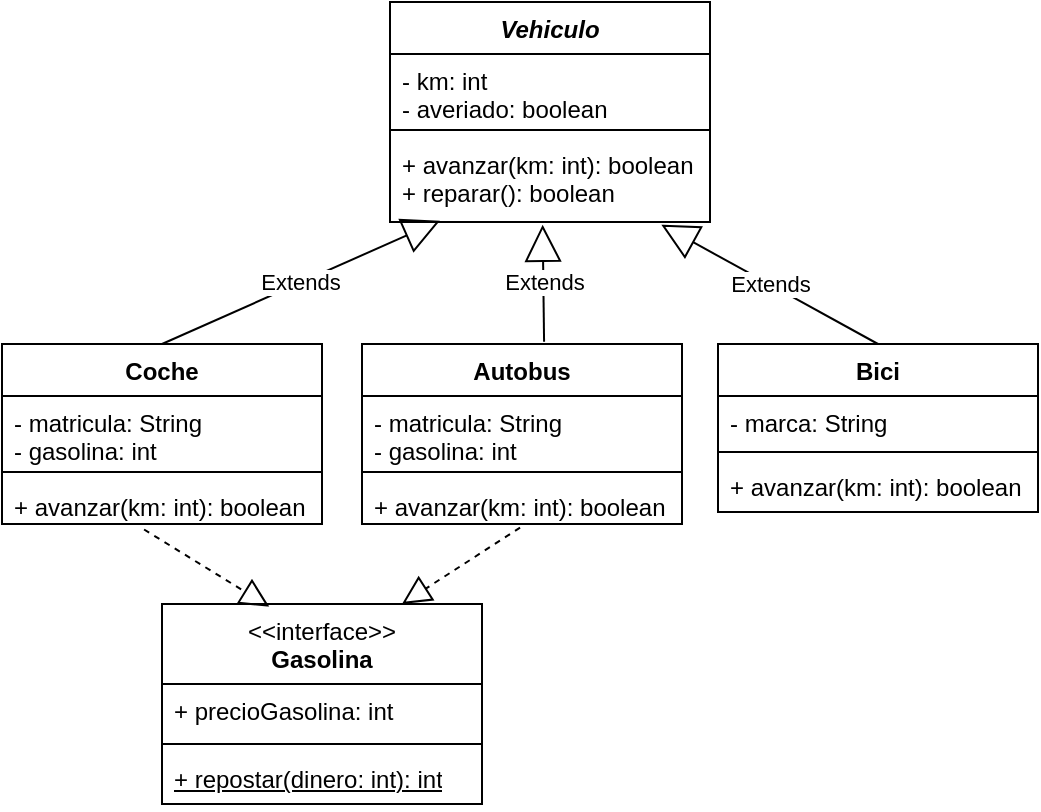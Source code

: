 <mxfile version="21.1.0" type="device">
  <diagram name="Page-1" id="MYLZcDP5FaZRCI_9wE6w">
    <mxGraphModel dx="794" dy="462" grid="1" gridSize="10" guides="1" tooltips="1" connect="1" arrows="1" fold="1" page="1" pageScale="1" pageWidth="850" pageHeight="1100" math="0" shadow="0">
      <root>
        <mxCell id="0" />
        <mxCell id="1" parent="0" />
        <mxCell id="FkqEKAGooBpk5dgnKz9U-2" value="&lt;i&gt;Vehiculo&lt;/i&gt;" style="swimlane;fontStyle=1;align=center;verticalAlign=top;childLayout=stackLayout;horizontal=1;startSize=26;horizontalStack=0;resizeParent=1;resizeParentMax=0;resizeLast=0;collapsible=1;marginBottom=0;whiteSpace=wrap;html=1;" vertex="1" parent="1">
          <mxGeometry x="354" y="69" width="160" height="110" as="geometry" />
        </mxCell>
        <mxCell id="FkqEKAGooBpk5dgnKz9U-3" value="- km: int&lt;br&gt;- averiado: boolean" style="text;strokeColor=none;fillColor=none;align=left;verticalAlign=top;spacingLeft=4;spacingRight=4;overflow=hidden;rotatable=0;points=[[0,0.5],[1,0.5]];portConstraint=eastwest;whiteSpace=wrap;html=1;" vertex="1" parent="FkqEKAGooBpk5dgnKz9U-2">
          <mxGeometry y="26" width="160" height="34" as="geometry" />
        </mxCell>
        <mxCell id="FkqEKAGooBpk5dgnKz9U-4" value="" style="line;strokeWidth=1;fillColor=none;align=left;verticalAlign=middle;spacingTop=-1;spacingLeft=3;spacingRight=3;rotatable=0;labelPosition=right;points=[];portConstraint=eastwest;strokeColor=inherit;" vertex="1" parent="FkqEKAGooBpk5dgnKz9U-2">
          <mxGeometry y="60" width="160" height="8" as="geometry" />
        </mxCell>
        <mxCell id="FkqEKAGooBpk5dgnKz9U-5" value="+ avanzar(km: int): boolean&lt;br&gt;+ reparar(): boolean" style="text;strokeColor=none;fillColor=none;align=left;verticalAlign=top;spacingLeft=4;spacingRight=4;overflow=hidden;rotatable=0;points=[[0,0.5],[1,0.5]];portConstraint=eastwest;whiteSpace=wrap;html=1;" vertex="1" parent="FkqEKAGooBpk5dgnKz9U-2">
          <mxGeometry y="68" width="160" height="42" as="geometry" />
        </mxCell>
        <mxCell id="FkqEKAGooBpk5dgnKz9U-6" value="Coche" style="swimlane;fontStyle=1;align=center;verticalAlign=top;childLayout=stackLayout;horizontal=1;startSize=26;horizontalStack=0;resizeParent=1;resizeParentMax=0;resizeLast=0;collapsible=1;marginBottom=0;whiteSpace=wrap;html=1;" vertex="1" parent="1">
          <mxGeometry x="160" y="240" width="160" height="90" as="geometry" />
        </mxCell>
        <mxCell id="FkqEKAGooBpk5dgnKz9U-7" value="- matricula: String&lt;br&gt;- gasolina: int" style="text;strokeColor=none;fillColor=none;align=left;verticalAlign=top;spacingLeft=4;spacingRight=4;overflow=hidden;rotatable=0;points=[[0,0.5],[1,0.5]];portConstraint=eastwest;whiteSpace=wrap;html=1;" vertex="1" parent="FkqEKAGooBpk5dgnKz9U-6">
          <mxGeometry y="26" width="160" height="34" as="geometry" />
        </mxCell>
        <mxCell id="FkqEKAGooBpk5dgnKz9U-8" value="" style="line;strokeWidth=1;fillColor=none;align=left;verticalAlign=middle;spacingTop=-1;spacingLeft=3;spacingRight=3;rotatable=0;labelPosition=right;points=[];portConstraint=eastwest;strokeColor=inherit;" vertex="1" parent="FkqEKAGooBpk5dgnKz9U-6">
          <mxGeometry y="60" width="160" height="8" as="geometry" />
        </mxCell>
        <mxCell id="FkqEKAGooBpk5dgnKz9U-9" value="+ avanzar(km: int): boolean&lt;br&gt;" style="text;strokeColor=none;fillColor=none;align=left;verticalAlign=top;spacingLeft=4;spacingRight=4;overflow=hidden;rotatable=0;points=[[0,0.5],[1,0.5]];portConstraint=eastwest;whiteSpace=wrap;html=1;" vertex="1" parent="FkqEKAGooBpk5dgnKz9U-6">
          <mxGeometry y="68" width="160" height="22" as="geometry" />
        </mxCell>
        <mxCell id="FkqEKAGooBpk5dgnKz9U-10" value="Autobus" style="swimlane;fontStyle=1;align=center;verticalAlign=top;childLayout=stackLayout;horizontal=1;startSize=26;horizontalStack=0;resizeParent=1;resizeParentMax=0;resizeLast=0;collapsible=1;marginBottom=0;whiteSpace=wrap;html=1;" vertex="1" parent="1">
          <mxGeometry x="340" y="240" width="160" height="90" as="geometry" />
        </mxCell>
        <mxCell id="FkqEKAGooBpk5dgnKz9U-11" value="- matricula: String&lt;br&gt;- gasolina: int" style="text;strokeColor=none;fillColor=none;align=left;verticalAlign=top;spacingLeft=4;spacingRight=4;overflow=hidden;rotatable=0;points=[[0,0.5],[1,0.5]];portConstraint=eastwest;whiteSpace=wrap;html=1;" vertex="1" parent="FkqEKAGooBpk5dgnKz9U-10">
          <mxGeometry y="26" width="160" height="34" as="geometry" />
        </mxCell>
        <mxCell id="FkqEKAGooBpk5dgnKz9U-12" value="" style="line;strokeWidth=1;fillColor=none;align=left;verticalAlign=middle;spacingTop=-1;spacingLeft=3;spacingRight=3;rotatable=0;labelPosition=right;points=[];portConstraint=eastwest;strokeColor=inherit;" vertex="1" parent="FkqEKAGooBpk5dgnKz9U-10">
          <mxGeometry y="60" width="160" height="8" as="geometry" />
        </mxCell>
        <mxCell id="FkqEKAGooBpk5dgnKz9U-13" value="+ avanzar(km: int): boolean&lt;br&gt;" style="text;strokeColor=none;fillColor=none;align=left;verticalAlign=top;spacingLeft=4;spacingRight=4;overflow=hidden;rotatable=0;points=[[0,0.5],[1,0.5]];portConstraint=eastwest;whiteSpace=wrap;html=1;" vertex="1" parent="FkqEKAGooBpk5dgnKz9U-10">
          <mxGeometry y="68" width="160" height="22" as="geometry" />
        </mxCell>
        <mxCell id="FkqEKAGooBpk5dgnKz9U-14" value="Bici" style="swimlane;fontStyle=1;align=center;verticalAlign=top;childLayout=stackLayout;horizontal=1;startSize=26;horizontalStack=0;resizeParent=1;resizeParentMax=0;resizeLast=0;collapsible=1;marginBottom=0;whiteSpace=wrap;html=1;" vertex="1" parent="1">
          <mxGeometry x="518" y="240" width="160" height="84" as="geometry" />
        </mxCell>
        <mxCell id="FkqEKAGooBpk5dgnKz9U-15" value="- marca: String" style="text;strokeColor=none;fillColor=none;align=left;verticalAlign=top;spacingLeft=4;spacingRight=4;overflow=hidden;rotatable=0;points=[[0,0.5],[1,0.5]];portConstraint=eastwest;whiteSpace=wrap;html=1;" vertex="1" parent="FkqEKAGooBpk5dgnKz9U-14">
          <mxGeometry y="26" width="160" height="24" as="geometry" />
        </mxCell>
        <mxCell id="FkqEKAGooBpk5dgnKz9U-16" value="" style="line;strokeWidth=1;fillColor=none;align=left;verticalAlign=middle;spacingTop=-1;spacingLeft=3;spacingRight=3;rotatable=0;labelPosition=right;points=[];portConstraint=eastwest;strokeColor=inherit;" vertex="1" parent="FkqEKAGooBpk5dgnKz9U-14">
          <mxGeometry y="50" width="160" height="8" as="geometry" />
        </mxCell>
        <mxCell id="FkqEKAGooBpk5dgnKz9U-17" value="+ avanzar(km: int): boolean" style="text;strokeColor=none;fillColor=none;align=left;verticalAlign=top;spacingLeft=4;spacingRight=4;overflow=hidden;rotatable=0;points=[[0,0.5],[1,0.5]];portConstraint=eastwest;whiteSpace=wrap;html=1;" vertex="1" parent="FkqEKAGooBpk5dgnKz9U-14">
          <mxGeometry y="58" width="160" height="26" as="geometry" />
        </mxCell>
        <mxCell id="FkqEKAGooBpk5dgnKz9U-19" value="&lt;span style=&quot;font-weight: normal;&quot;&gt;&amp;lt;&amp;lt;interface&amp;gt;&amp;gt;&lt;br&gt;&lt;/span&gt;Gasolina" style="swimlane;fontStyle=1;align=center;verticalAlign=top;childLayout=stackLayout;horizontal=1;startSize=40;horizontalStack=0;resizeParent=1;resizeParentMax=0;resizeLast=0;collapsible=1;marginBottom=0;whiteSpace=wrap;html=1;" vertex="1" parent="1">
          <mxGeometry x="240" y="370" width="160" height="100" as="geometry" />
        </mxCell>
        <mxCell id="FkqEKAGooBpk5dgnKz9U-20" value="+ precioGasolina: int" style="text;strokeColor=none;fillColor=none;align=left;verticalAlign=top;spacingLeft=4;spacingRight=4;overflow=hidden;rotatable=0;points=[[0,0.5],[1,0.5]];portConstraint=eastwest;whiteSpace=wrap;html=1;" vertex="1" parent="FkqEKAGooBpk5dgnKz9U-19">
          <mxGeometry y="40" width="160" height="26" as="geometry" />
        </mxCell>
        <mxCell id="FkqEKAGooBpk5dgnKz9U-21" value="" style="line;strokeWidth=1;fillColor=none;align=left;verticalAlign=middle;spacingTop=-1;spacingLeft=3;spacingRight=3;rotatable=0;labelPosition=right;points=[];portConstraint=eastwest;strokeColor=inherit;" vertex="1" parent="FkqEKAGooBpk5dgnKz9U-19">
          <mxGeometry y="66" width="160" height="8" as="geometry" />
        </mxCell>
        <mxCell id="FkqEKAGooBpk5dgnKz9U-22" value="&lt;u&gt;+ repostar(dinero: int): int&lt;/u&gt;" style="text;strokeColor=none;fillColor=none;align=left;verticalAlign=top;spacingLeft=4;spacingRight=4;overflow=hidden;rotatable=0;points=[[0,0.5],[1,0.5]];portConstraint=eastwest;whiteSpace=wrap;html=1;" vertex="1" parent="FkqEKAGooBpk5dgnKz9U-19">
          <mxGeometry y="74" width="160" height="26" as="geometry" />
        </mxCell>
        <mxCell id="FkqEKAGooBpk5dgnKz9U-23" value="Extends" style="endArrow=block;endSize=16;endFill=0;html=1;rounded=0;exitX=0.5;exitY=0;exitDx=0;exitDy=0;entryX=0.156;entryY=0.984;entryDx=0;entryDy=0;entryPerimeter=0;" edge="1" parent="1" source="FkqEKAGooBpk5dgnKz9U-6" target="FkqEKAGooBpk5dgnKz9U-5">
          <mxGeometry width="160" relative="1" as="geometry">
            <mxPoint x="390" y="280" as="sourcePoint" />
            <mxPoint x="550" y="280" as="targetPoint" />
          </mxGeometry>
        </mxCell>
        <mxCell id="FkqEKAGooBpk5dgnKz9U-24" value="Extends" style="endArrow=block;endSize=16;endFill=0;html=1;rounded=0;exitX=0.569;exitY=-0.012;exitDx=0;exitDy=0;entryX=0.477;entryY=1.032;entryDx=0;entryDy=0;entryPerimeter=0;exitPerimeter=0;" edge="1" parent="1" source="FkqEKAGooBpk5dgnKz9U-10" target="FkqEKAGooBpk5dgnKz9U-5">
          <mxGeometry width="160" relative="1" as="geometry">
            <mxPoint x="263" y="240" as="sourcePoint" />
            <mxPoint x="378" y="199" as="targetPoint" />
          </mxGeometry>
        </mxCell>
        <mxCell id="FkqEKAGooBpk5dgnKz9U-25" value="Extends" style="endArrow=block;endSize=16;endFill=0;html=1;rounded=0;exitX=0.5;exitY=0;exitDx=0;exitDy=0;entryX=0.848;entryY=1.032;entryDx=0;entryDy=0;entryPerimeter=0;" edge="1" parent="1" source="FkqEKAGooBpk5dgnKz9U-14" target="FkqEKAGooBpk5dgnKz9U-5">
          <mxGeometry width="160" relative="1" as="geometry">
            <mxPoint x="444" y="239" as="sourcePoint" />
            <mxPoint x="429" y="201" as="targetPoint" />
          </mxGeometry>
        </mxCell>
        <mxCell id="FkqEKAGooBpk5dgnKz9U-26" value="" style="endArrow=block;dashed=1;endFill=0;endSize=12;html=1;rounded=0;exitX=0.444;exitY=1.125;exitDx=0;exitDy=0;exitPerimeter=0;entryX=0.335;entryY=0.013;entryDx=0;entryDy=0;entryPerimeter=0;" edge="1" parent="1" source="FkqEKAGooBpk5dgnKz9U-9" target="FkqEKAGooBpk5dgnKz9U-19">
          <mxGeometry width="160" relative="1" as="geometry">
            <mxPoint x="390" y="280" as="sourcePoint" />
            <mxPoint x="320" y="390" as="targetPoint" />
          </mxGeometry>
        </mxCell>
        <mxCell id="FkqEKAGooBpk5dgnKz9U-27" value="" style="endArrow=block;dashed=1;endFill=0;endSize=12;html=1;rounded=0;exitX=0.494;exitY=1.083;exitDx=0;exitDy=0;exitPerimeter=0;entryX=0.75;entryY=0;entryDx=0;entryDy=0;" edge="1" parent="1" source="FkqEKAGooBpk5dgnKz9U-13" target="FkqEKAGooBpk5dgnKz9U-19">
          <mxGeometry width="160" relative="1" as="geometry">
            <mxPoint x="254" y="354" as="sourcePoint" />
            <mxPoint x="329" y="401" as="targetPoint" />
          </mxGeometry>
        </mxCell>
      </root>
    </mxGraphModel>
  </diagram>
</mxfile>
